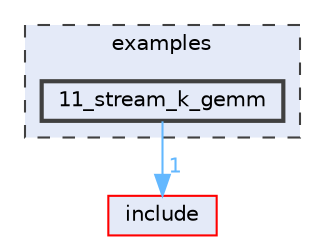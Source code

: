 digraph "examples/11_stream_k_gemm"
{
 // LATEX_PDF_SIZE
  bgcolor="transparent";
  edge [fontname=Helvetica,fontsize=10,labelfontname=Helvetica,labelfontsize=10];
  node [fontname=Helvetica,fontsize=10,shape=box,height=0.2,width=0.4];
  compound=true
  subgraph clusterdir_d28a4824dc47e487b107a5db32ef43c4 {
    graph [ bgcolor="#e4eaf8", pencolor="grey25", label="examples", fontname=Helvetica,fontsize=10 style="filled,dashed", URL="dir_d28a4824dc47e487b107a5db32ef43c4.html",tooltip=""]
  dir_ef7f1b9af0714178c6cd1d14caef99b0 [label="11_stream_k_gemm", fillcolor="#e4eaf8", color="grey25", style="filled,bold", URL="dir_ef7f1b9af0714178c6cd1d14caef99b0.html",tooltip=""];
  }
  dir_d44c64559bbebec7f509842c48db8b23 [label="include", fillcolor="#e4eaf8", color="red", style="filled", URL="dir_d44c64559bbebec7f509842c48db8b23.html",tooltip=""];
  dir_ef7f1b9af0714178c6cd1d14caef99b0->dir_d44c64559bbebec7f509842c48db8b23 [headlabel="1", labeldistance=1.5 headhref="dir_000010_000033.html" color="steelblue1" fontcolor="steelblue1"];
}
